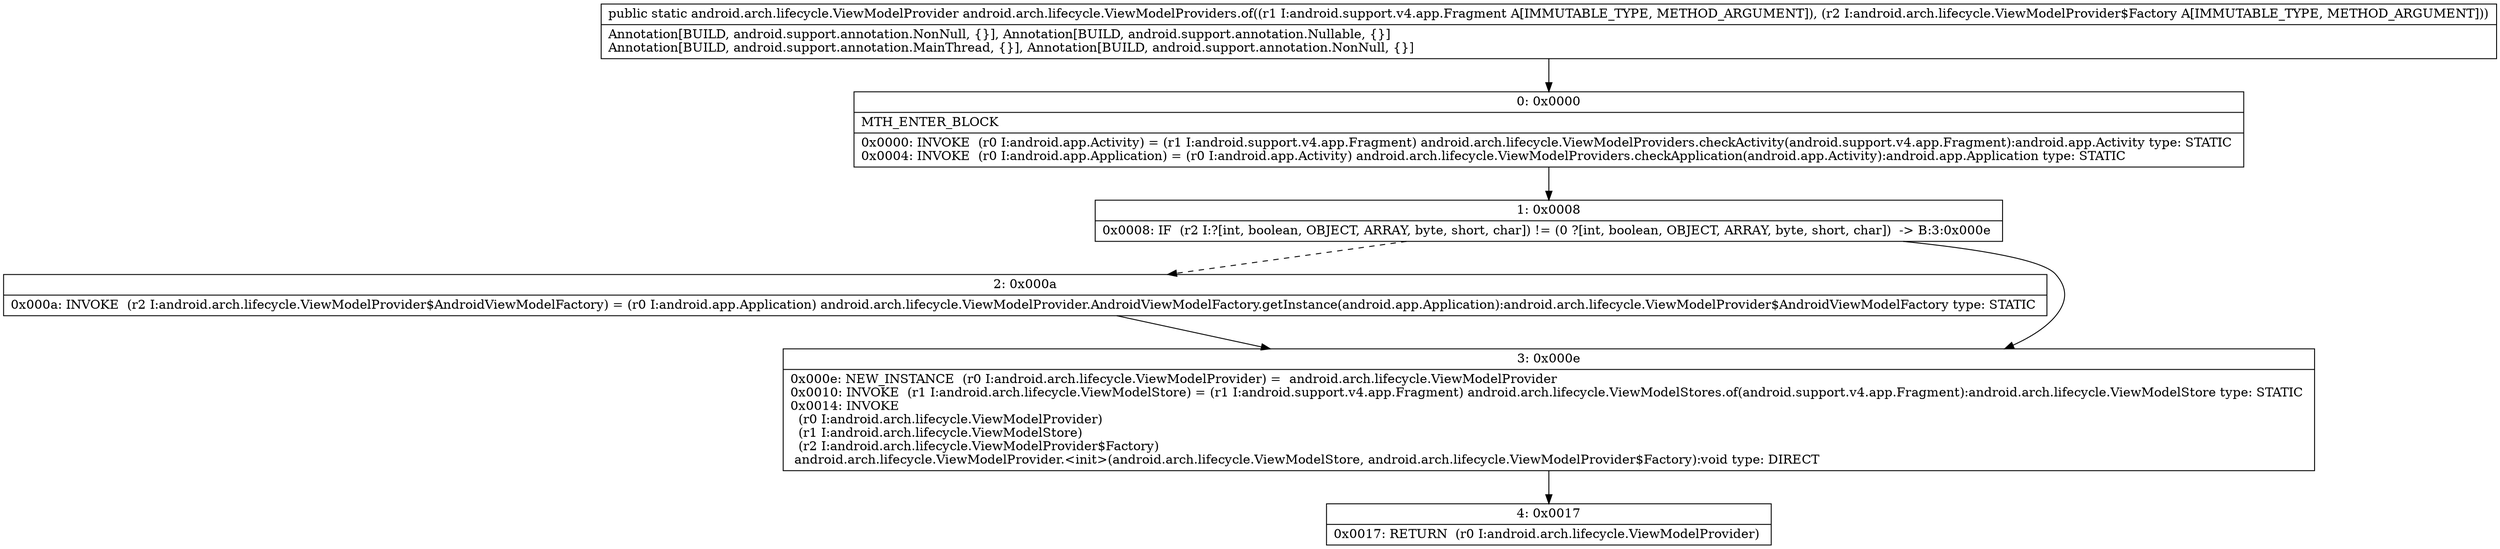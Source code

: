 digraph "CFG forandroid.arch.lifecycle.ViewModelProviders.of(Landroid\/support\/v4\/app\/Fragment;Landroid\/arch\/lifecycle\/ViewModelProvider$Factory;)Landroid\/arch\/lifecycle\/ViewModelProvider;" {
Node_0 [shape=record,label="{0\:\ 0x0000|MTH_ENTER_BLOCK\l|0x0000: INVOKE  (r0 I:android.app.Activity) = (r1 I:android.support.v4.app.Fragment) android.arch.lifecycle.ViewModelProviders.checkActivity(android.support.v4.app.Fragment):android.app.Activity type: STATIC \l0x0004: INVOKE  (r0 I:android.app.Application) = (r0 I:android.app.Activity) android.arch.lifecycle.ViewModelProviders.checkApplication(android.app.Activity):android.app.Application type: STATIC \l}"];
Node_1 [shape=record,label="{1\:\ 0x0008|0x0008: IF  (r2 I:?[int, boolean, OBJECT, ARRAY, byte, short, char]) != (0 ?[int, boolean, OBJECT, ARRAY, byte, short, char])  \-\> B:3:0x000e \l}"];
Node_2 [shape=record,label="{2\:\ 0x000a|0x000a: INVOKE  (r2 I:android.arch.lifecycle.ViewModelProvider$AndroidViewModelFactory) = (r0 I:android.app.Application) android.arch.lifecycle.ViewModelProvider.AndroidViewModelFactory.getInstance(android.app.Application):android.arch.lifecycle.ViewModelProvider$AndroidViewModelFactory type: STATIC \l}"];
Node_3 [shape=record,label="{3\:\ 0x000e|0x000e: NEW_INSTANCE  (r0 I:android.arch.lifecycle.ViewModelProvider) =  android.arch.lifecycle.ViewModelProvider \l0x0010: INVOKE  (r1 I:android.arch.lifecycle.ViewModelStore) = (r1 I:android.support.v4.app.Fragment) android.arch.lifecycle.ViewModelStores.of(android.support.v4.app.Fragment):android.arch.lifecycle.ViewModelStore type: STATIC \l0x0014: INVOKE  \l  (r0 I:android.arch.lifecycle.ViewModelProvider)\l  (r1 I:android.arch.lifecycle.ViewModelStore)\l  (r2 I:android.arch.lifecycle.ViewModelProvider$Factory)\l android.arch.lifecycle.ViewModelProvider.\<init\>(android.arch.lifecycle.ViewModelStore, android.arch.lifecycle.ViewModelProvider$Factory):void type: DIRECT \l}"];
Node_4 [shape=record,label="{4\:\ 0x0017|0x0017: RETURN  (r0 I:android.arch.lifecycle.ViewModelProvider) \l}"];
MethodNode[shape=record,label="{public static android.arch.lifecycle.ViewModelProvider android.arch.lifecycle.ViewModelProviders.of((r1 I:android.support.v4.app.Fragment A[IMMUTABLE_TYPE, METHOD_ARGUMENT]), (r2 I:android.arch.lifecycle.ViewModelProvider$Factory A[IMMUTABLE_TYPE, METHOD_ARGUMENT]))  | Annotation[BUILD, android.support.annotation.NonNull, \{\}], Annotation[BUILD, android.support.annotation.Nullable, \{\}]\lAnnotation[BUILD, android.support.annotation.MainThread, \{\}], Annotation[BUILD, android.support.annotation.NonNull, \{\}]\l}"];
MethodNode -> Node_0;
Node_0 -> Node_1;
Node_1 -> Node_2[style=dashed];
Node_1 -> Node_3;
Node_2 -> Node_3;
Node_3 -> Node_4;
}

